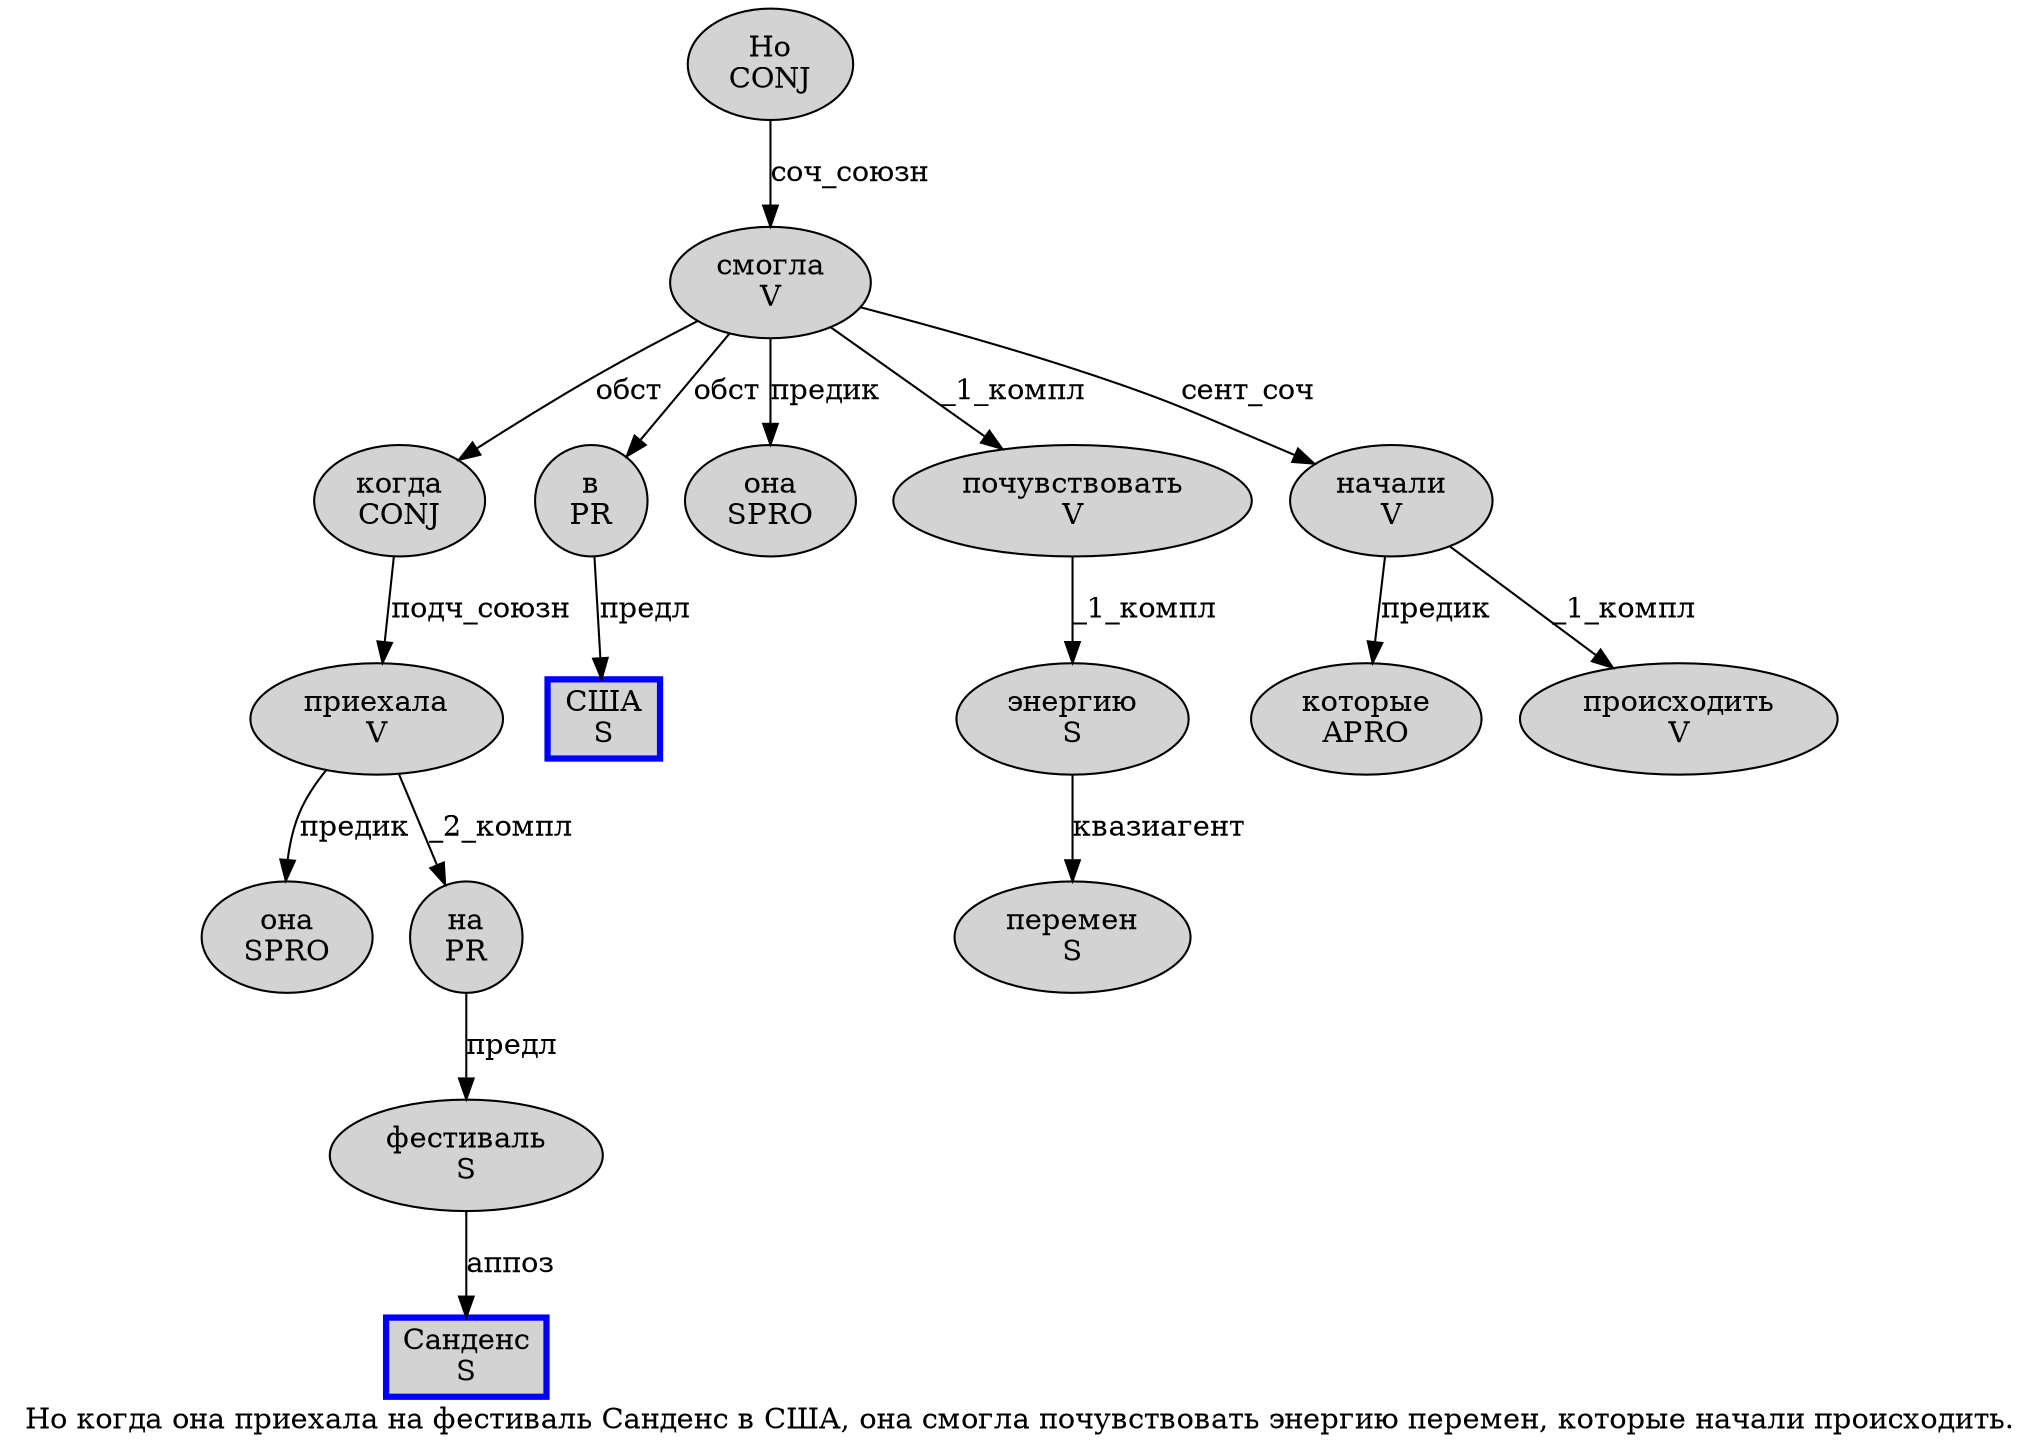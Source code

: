 digraph SENTENCE_867 {
	graph [label="Но когда она приехала на фестиваль Санденс в США, она смогла почувствовать энергию перемен, которые начали происходить."]
	node [style=filled]
		0 [label="Но
CONJ" color="" fillcolor=lightgray penwidth=1 shape=ellipse]
		1 [label="когда
CONJ" color="" fillcolor=lightgray penwidth=1 shape=ellipse]
		2 [label="она
SPRO" color="" fillcolor=lightgray penwidth=1 shape=ellipse]
		3 [label="приехала
V" color="" fillcolor=lightgray penwidth=1 shape=ellipse]
		4 [label="на
PR" color="" fillcolor=lightgray penwidth=1 shape=ellipse]
		5 [label="фестиваль
S" color="" fillcolor=lightgray penwidth=1 shape=ellipse]
		6 [label="Санденс
S" color=blue fillcolor=lightgray penwidth=3 shape=box]
		7 [label="в
PR" color="" fillcolor=lightgray penwidth=1 shape=ellipse]
		8 [label="США
S" color=blue fillcolor=lightgray penwidth=3 shape=box]
		10 [label="она
SPRO" color="" fillcolor=lightgray penwidth=1 shape=ellipse]
		11 [label="смогла
V" color="" fillcolor=lightgray penwidth=1 shape=ellipse]
		12 [label="почувствовать
V" color="" fillcolor=lightgray penwidth=1 shape=ellipse]
		13 [label="энергию
S" color="" fillcolor=lightgray penwidth=1 shape=ellipse]
		14 [label="перемен
S" color="" fillcolor=lightgray penwidth=1 shape=ellipse]
		16 [label="которые
APRO" color="" fillcolor=lightgray penwidth=1 shape=ellipse]
		17 [label="начали
V" color="" fillcolor=lightgray penwidth=1 shape=ellipse]
		18 [label="происходить
V" color="" fillcolor=lightgray penwidth=1 shape=ellipse]
			1 -> 3 [label="подч_союзн"]
			13 -> 14 [label="квазиагент"]
			3 -> 2 [label="предик"]
			3 -> 4 [label="_2_компл"]
			4 -> 5 [label="предл"]
			7 -> 8 [label="предл"]
			12 -> 13 [label="_1_компл"]
			5 -> 6 [label="аппоз"]
			0 -> 11 [label="соч_союзн"]
			17 -> 16 [label="предик"]
			17 -> 18 [label="_1_компл"]
			11 -> 1 [label="обст"]
			11 -> 7 [label="обст"]
			11 -> 10 [label="предик"]
			11 -> 12 [label="_1_компл"]
			11 -> 17 [label="сент_соч"]
}
